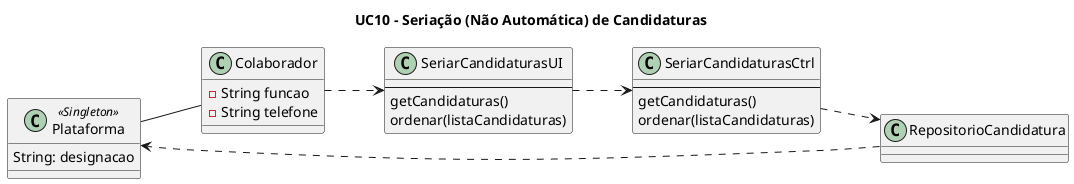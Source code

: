 @startuml

title UC10 - Seriação (Não Automática) de Candidaturas

left to right direction

class Plataforma << Singleton >> {
    String: designacao
}

class Colaborador {
    -String funcao
    -String telefone
}


class SeriarCandidaturasUI {
    --
    getCandidaturas()
    ordenar(listaCandidaturas)
}

class SeriarCandidaturasCtrl {
    --
    getCandidaturas()
    ordenar(listaCandidaturas)
}

class RepositorioCandidatura {

}

Plataforma -- Colaborador
Colaborador ..> SeriarCandidaturasUI
SeriarCandidaturasUI ..> SeriarCandidaturasCtrl
SeriarCandidaturasCtrl ..> RepositorioCandidatura
RepositorioCandidatura ..> Plataforma

@enduml